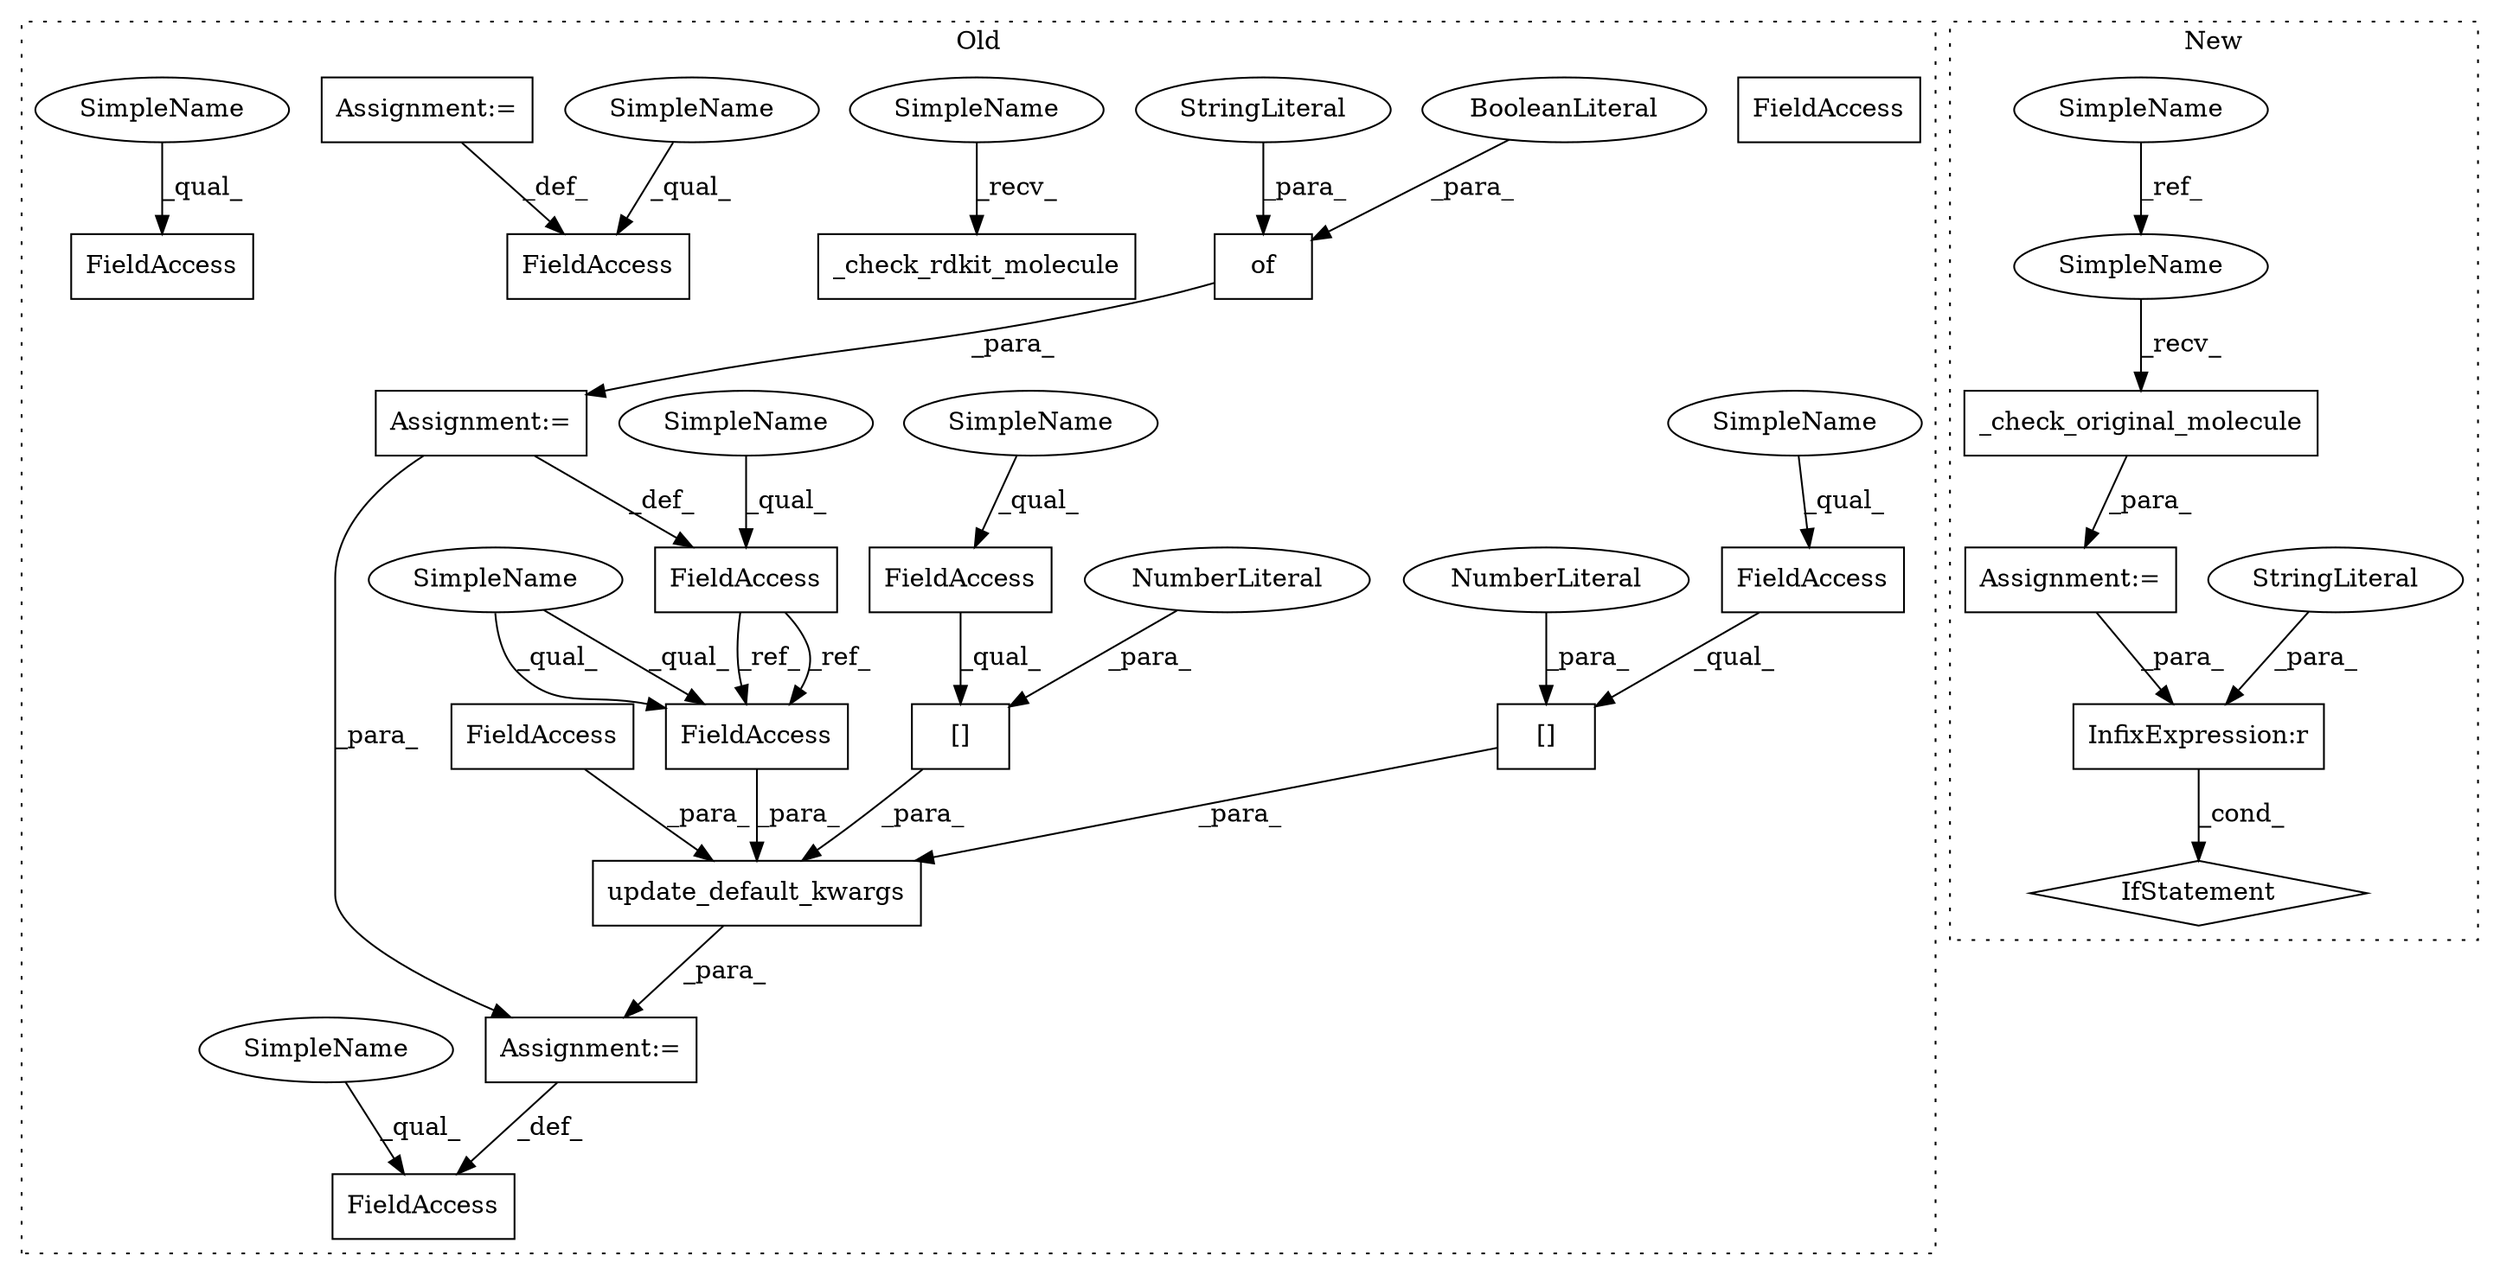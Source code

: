 digraph G {
subgraph cluster0 {
1 [label="_check_rdkit_molecule" a="32" s="6666" l="23" shape="box"];
7 [label="FieldAccess" a="22" s="6874" l="25" shape="box"];
8 [label="update_default_kwargs" a="32" s="7056,7169" l="22,1" shape="box"];
9 [label="[]" a="2" s="7111,7139" l="27,1" shape="box"];
10 [label="NumberLiteral" a="34" s="7138" l="1" shape="ellipse"];
11 [label="[]" a="2" s="7141,7168" l="26,1" shape="box"];
12 [label="NumberLiteral" a="34" s="7167" l="1" shape="ellipse"];
13 [label="FieldAccess" a="22" s="7104" l="6" shape="box"];
14 [label="FieldAccess" a="22" s="7078" l="25" shape="box"];
15 [label="FieldAccess" a="22" s="7111" l="26" shape="box"];
16 [label="FieldAccess" a="22" s="6811" l="12" shape="box"];
17 [label="FieldAccess" a="22" s="7038" l="17" shape="box"];
18 [label="FieldAccess" a="22" s="7141" l="25" shape="box"];
19 [label="FieldAccess" a="22" s="6841" l="19" shape="box"];
20 [label="of" a="32" s="6904,7031" l="3,1" shape="box"];
21 [label="BooleanLiteral" a="9" s="6924" l="4" shape="ellipse"];
22 [label="StringLiteral" a="45" s="6968" l="11" shape="ellipse"];
23 [label="Assignment:=" a="7" s="7055" l="1" shape="box"];
24 [label="Assignment:=" a="7" s="6899" l="1" shape="box"];
26 [label="Assignment:=" a="7" s="6823" l="1" shape="box"];
28 [label="SimpleName" a="42" s="6661" l="4" shape="ellipse"];
29 [label="SimpleName" a="42" s="6811" l="4" shape="ellipse"];
30 [label="SimpleName" a="42" s="6874" l="4" shape="ellipse"];
31 [label="SimpleName" a="42" s="7078" l="4" shape="ellipse"];
32 [label="SimpleName" a="42" s="7141" l="4" shape="ellipse"];
33 [label="SimpleName" a="42" s="7111" l="4" shape="ellipse"];
34 [label="SimpleName" a="42" s="7038" l="4" shape="ellipse"];
35 [label="SimpleName" a="42" s="6841" l="4" shape="ellipse"];
36 [label="FieldAccess" a="22" s="7078" l="25" shape="box"];
label = "Old";
style="dotted";
}
subgraph cluster1 {
2 [label="IfStatement" a="25" s="9817,9838" l="4,2" shape="diamond"];
3 [label="InfixExpression:r" a="27" s="9827" l="4" shape="box"];
4 [label="StringLiteral" a="45" s="9831" l="7" shape="ellipse"];
5 [label="_check_original_molecule" a="32" s="9785" l="26" shape="box"];
6 [label="SimpleName" a="42" s="9730" l="4" shape="ellipse"];
25 [label="Assignment:=" a="7" s="9779" l="1" shape="box"];
27 [label="SimpleName" a="42" s="9780" l="4" shape="ellipse"];
label = "New";
style="dotted";
}
3 -> 2 [label="_cond_"];
4 -> 3 [label="_para_"];
5 -> 25 [label="_para_"];
6 -> 27 [label="_ref_"];
7 -> 36 [label="_ref_"];
7 -> 36 [label="_ref_"];
8 -> 23 [label="_para_"];
9 -> 8 [label="_para_"];
10 -> 9 [label="_para_"];
11 -> 8 [label="_para_"];
12 -> 11 [label="_para_"];
13 -> 8 [label="_para_"];
15 -> 9 [label="_qual_"];
18 -> 11 [label="_qual_"];
20 -> 24 [label="_para_"];
21 -> 20 [label="_para_"];
22 -> 20 [label="_para_"];
23 -> 17 [label="_def_"];
24 -> 23 [label="_para_"];
24 -> 7 [label="_def_"];
25 -> 3 [label="_para_"];
26 -> 16 [label="_def_"];
27 -> 5 [label="_recv_"];
28 -> 1 [label="_recv_"];
29 -> 16 [label="_qual_"];
30 -> 7 [label="_qual_"];
31 -> 36 [label="_qual_"];
31 -> 36 [label="_qual_"];
32 -> 18 [label="_qual_"];
33 -> 15 [label="_qual_"];
34 -> 17 [label="_qual_"];
35 -> 19 [label="_qual_"];
36 -> 8 [label="_para_"];
}